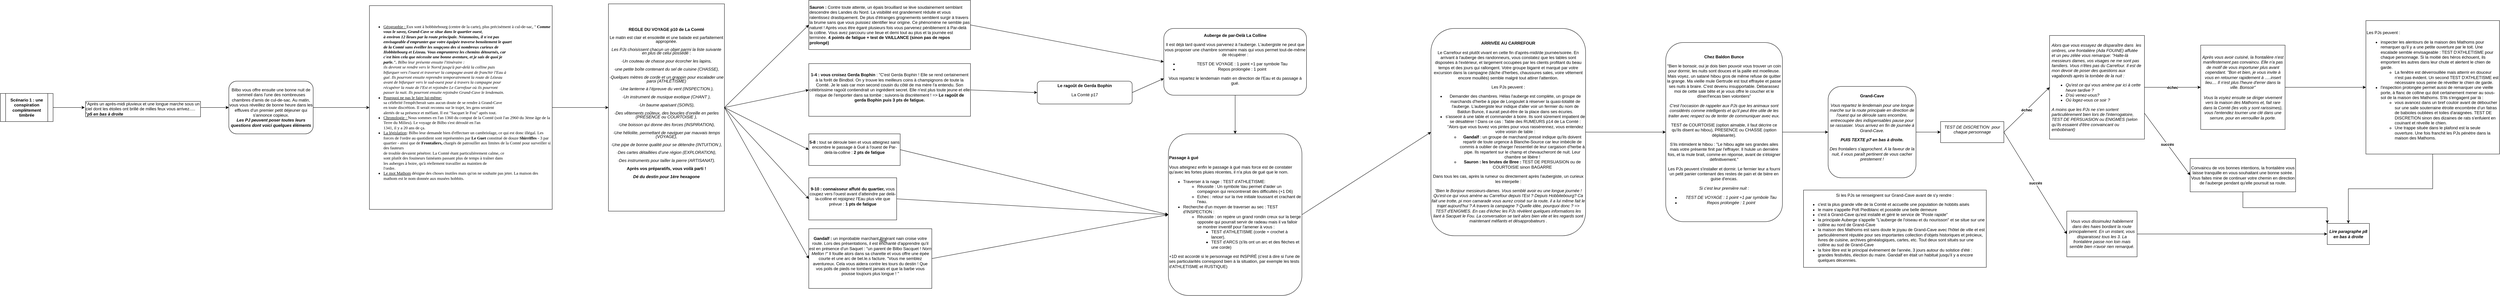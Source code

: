 <mxfile version="26.2.14">
  <diagram name="Page-1" id="XOG9hFp-4_riqcvW6nHb">
    <mxGraphModel dx="3973" dy="844" grid="1" gridSize="10" guides="1" tooltips="1" connect="1" arrows="1" fold="1" page="1" pageScale="1" pageWidth="827" pageHeight="1169" math="0" shadow="0">
      <root>
        <mxCell id="0" />
        <mxCell id="1" parent="0" />
        <mxCell id="0SDqDW_UJInsYtl1_myY-3" value="&lt;span&gt;&lt;/span&gt;&lt;div&gt;&lt;div&gt;&lt;div&gt;&quot;Après un après-midi pluvieux et une longue marche sous un ciel dont les étoiles ont brillé de milles feux vous arrivez..... &quot;&lt;strong&gt;&lt;em&gt;p5 en bas à droite&lt;/em&gt;&lt;/strong&gt;&lt;/div&gt;&lt;/div&gt;&lt;/div&gt;" style="text;whiteSpace=wrap;html=1;labelBorderColor=default;" parent="1" vertex="1">
          <mxGeometry x="-1190" y="300" width="330" height="50" as="geometry" />
        </mxCell>
        <mxCell id="0SDqDW_UJInsYtl1_myY-4" value="" style="endArrow=classic;html=1;rounded=0;entryX=0;entryY=0.5;entryDx=0;entryDy=0;exitX=1;exitY=0.5;exitDx=0;exitDy=0;" parent="1" source="0SDqDW_UJInsYtl1_myY-11" target="0SDqDW_UJInsYtl1_myY-3" edge="1">
          <mxGeometry width="50" height="50" relative="1" as="geometry">
            <mxPoint x="-1270" y="340" as="sourcePoint" />
            <mxPoint x="-1120" y="240" as="targetPoint" />
          </mxGeometry>
        </mxCell>
        <mxCell id="0SDqDW_UJInsYtl1_myY-5" value="Bilbo vous offre ensuite une bonne nuit de sommeil dans l&#39;une des nombreuses chambres d&#39;amis de cul-de-sac. Au matin, vous vous réveillez de bonne heure dans les effluves d&#39;un premier petit déjeuner qui s&#39;annonce copieux.&lt;br class=&quot;soft-break&quot;&gt;&lt;strong&gt;&lt;em&gt;Les PJ peuvent poser toutes leurs questions dont voici quelques éléments&lt;/em&gt;&lt;/strong&gt;" style="rounded=1;whiteSpace=wrap;html=1;" parent="1" vertex="1">
          <mxGeometry x="-780" y="250" width="240" height="150" as="geometry" />
        </mxCell>
        <mxCell id="0SDqDW_UJInsYtl1_myY-6" value="" style="endArrow=classic;html=1;rounded=0;exitX=1;exitY=0.5;exitDx=0;exitDy=0;entryX=0;entryY=0.5;entryDx=0;entryDy=0;" parent="1" source="0SDqDW_UJInsYtl1_myY-3" target="0SDqDW_UJInsYtl1_myY-5" edge="1">
          <mxGeometry width="50" height="50" relative="1" as="geometry">
            <mxPoint x="-860" y="290" as="sourcePoint" />
            <mxPoint x="-810" y="240" as="targetPoint" />
          </mxGeometry>
        </mxCell>
        <mxCell id="0SDqDW_UJInsYtl1_myY-8" value="&lt;div align=&quot;right&quot;&gt;&lt;font face=&quot;Verdana&quot;&gt;&lt;br&gt;&lt;/font&gt;&lt;/div&gt;&lt;div align=&quot;left&quot;&gt;&lt;font face=&quot;Verdana&quot;&gt;&lt;br&gt;&lt;/font&gt;&lt;ul&gt;&lt;li&gt;&lt;font face=&quot;Verdana&quot;&gt;&lt;u&gt;Géographie : &lt;/u&gt;Eux sont à hobbitebourg (centre de la carte), plus précisément à cul-de-sac, &quot; &lt;strong&gt;&lt;em&gt;Comme vous le savez, Grand-Cave se situe dans le quartier ouest&lt;/em&gt;&lt;/strong&gt;,&lt;strong&gt;&lt;em&gt;&lt;br&gt; à environ 12 lieues par la route principale. Néanmoins, il n&#39;est pas &lt;br&gt;envisageable d&#39;emprunter que votre équipée traverse benoîtement le quart&lt;br&gt; de la Comté sans éveiller les soupçons des si nombreux curieux de &lt;br&gt;Hobbitebourg et Lézeau. Vous emprunterez les chemins détournés, car &lt;br&gt;c&#39;est bien cela que nécessite une bonne aventure, et je sais de quoi je &lt;br&gt;parle.&quot;. &lt;/em&gt;&lt;/strong&gt;&lt;em&gt;Bilbo leur présente ensuite l&#39;itinéraire : &lt;br&gt;ils devront se rendre vers le Norrd jusqu&#39;à par-delà la colline puis &lt;br&gt;bifurquer vers l&#39;ouest et traverser la campagne avant de franchir l&#39;Eau à&lt;br&gt; gué. Ils pourront ensuite reprendre temporairement la route de Lézeau &lt;br&gt;avant de bifurquer vers le sud-ouest pour à travers la campagne pour &lt;br&gt;récupérer la route de l&#39;Est et rejoindre Le Carrefour où ils pourront &lt;br&gt;passer la nuit. Ils pourront ensuite rejoindre Grand-Cave le lendemain. &lt;/em&gt;&lt;/font&gt;&lt;/li&gt;&lt;li&gt;&lt;font face=&quot;Verdana&quot;&gt;&lt;u&gt;Pourquoi ne pas le faire lui-même:&lt;/u&gt;&lt;br&gt; sa célébrité l&#39;empêcherait sans aucun doute de se rendre à Grand-Cave &lt;br&gt;en toute discrétion. Il serait reconnu sur le trajet, les gens seraient &lt;br&gt;alertés de sa présence et méfiant. Il est &quot;Sacquet le Fou&quot; après tout.&lt;/font&gt;&lt;/li&gt;&lt;li&gt;&lt;font face=&quot;Verdana&quot;&gt;&lt;u&gt;Chronologie : &lt;/u&gt;Nous sommes en l&#39;an 1360 du comput de la Comté (soit l&#39;an 2960 du 3ème âge de la Terre du Milieu). Le voyage de Bilbo s&#39;est déroulé en l&#39;an &lt;br&gt;1341, il y a 20 ans de ça.&lt;/font&gt;&lt;/li&gt;&lt;li&gt;&lt;font face=&quot;Verdana&quot;&gt;&lt;u&gt;La législation&lt;/u&gt;: Bilbo leur demande bien d&#39;effectuer un cambriolage, ce qui est donc illégal. Les forces de l&#39;ordre au quotidient sont représentées par &lt;strong&gt;Le Guet&lt;/strong&gt; constitué de douze &lt;strong&gt;Shirriffes &lt;/strong&gt;- 3 par quartier - ainsi que de &lt;strong&gt;Frontaliers, &lt;/strong&gt;chargés de patrouiller aux limites de la Comté pour surveiller si des fauteurs &lt;br&gt;de trouble devaient pénétrer. La Comté étant particulièrement calme, ce &lt;br&gt;sont plutôt des fouineurs fainéants passant plus de temps à traîner dans&lt;br&gt; les auberges à boire, qu&#39;à réellement travailler au maintien de &lt;br&gt;l&#39;ordre.&lt;/font&gt;&lt;/li&gt;&lt;li&gt;&lt;font face=&quot;Verdana&quot;&gt;&lt;u&gt;Le mot Mathom&lt;/u&gt; désigne des choses inutiles mais qu&#39;on ne souhaite pas jeter. La maison des mathom est le nom donnée aux musées hobbits.&lt;/font&gt;&lt;/li&gt;&lt;/ul&gt;&lt;font face=&quot;Verdana&quot;&gt;&lt;br&gt;&lt;br&gt;&lt;/font&gt;&lt;/div&gt;&lt;div&gt;&lt;div align=&quot;center&quot;&gt;&lt;font face=&quot;Verdana&quot;&gt;&lt;br&gt;&lt;/font&gt;&lt;/div&gt;&lt;font face=&quot;Verdana&quot;&gt;&lt;br&gt;&lt;/font&gt;&lt;/div&gt;" style="rounded=0;whiteSpace=wrap;html=1;align=right;" parent="1" vertex="1">
          <mxGeometry x="-380" y="35" width="520" height="580" as="geometry" />
        </mxCell>
        <mxCell id="0SDqDW_UJInsYtl1_myY-9" value="" style="endArrow=classic;html=1;rounded=0;exitX=1;exitY=0.5;exitDx=0;exitDy=0;entryX=0;entryY=0.5;entryDx=0;entryDy=0;" parent="1" source="0SDqDW_UJInsYtl1_myY-5" target="0SDqDW_UJInsYtl1_myY-8" edge="1">
          <mxGeometry width="50" height="50" relative="1" as="geometry">
            <mxPoint x="-860" y="320" as="sourcePoint" />
            <mxPoint x="-810" y="270" as="targetPoint" />
          </mxGeometry>
        </mxCell>
        <mxCell id="0SDqDW_UJInsYtl1_myY-11" value="&lt;div&gt;&lt;div&gt;&lt;div&gt;&lt;strong&gt;Scénario 1 : une conspiration complètement timbrée&lt;/strong&gt;&lt;/div&gt;&lt;/div&gt;&lt;/div&gt;" style="shape=process;whiteSpace=wrap;html=1;backgroundOutline=1;" parent="1" vertex="1">
          <mxGeometry x="-1430" y="285" width="150" height="80" as="geometry" />
        </mxCell>
        <mxCell id="0SDqDW_UJInsYtl1_myY-14" value="" style="endArrow=classic;html=1;rounded=0;entryX=0;entryY=0.5;entryDx=0;entryDy=0;exitX=1;exitY=0.5;exitDx=0;exitDy=0;" parent="1" source="0SDqDW_UJInsYtl1_myY-8" target="0SDqDW_UJInsYtl1_myY-19" edge="1">
          <mxGeometry width="50" height="50" relative="1" as="geometry">
            <mxPoint x="-40" y="470" as="sourcePoint" />
            <mxPoint x="300" y="325" as="targetPoint" />
          </mxGeometry>
        </mxCell>
        <mxCell id="0SDqDW_UJInsYtl1_myY-16" value="&lt;p align=&quot;left&quot;&gt;&lt;strong&gt;Sauron : &lt;/strong&gt;Contre toute attente, un épais brouillard se lève soudainement semblant descendre des Landes du Nord. La visibilité est grandement réduite et vous ralentissez drastiquement. De plus d&#39;étranges grognements semblent surgir à travers la brume sans que vous puissiez identifier leur origine. Ce phénomène ne semble pas naturel ! Après vous être égaré plusieurs fois vous parvenez péniblement à Par-delà la colline. Vous avez parcouru une lieue et demi tout au plus et la journée est terminée. &lt;strong&gt;4 points de fatigue + test de VAILLANCE (sinon pas de repos prolongé)&lt;/strong&gt;&lt;/p&gt;" style="rounded=0;whiteSpace=wrap;html=1;align=left;" parent="1" vertex="1">
          <mxGeometry x="870" y="20" width="460" height="140" as="geometry" />
        </mxCell>
        <mxCell id="0SDqDW_UJInsYtl1_myY-18" value="&#xa;&lt;p&gt;&lt;/p&gt;&lt;p&gt;&lt;strong&gt;1-4 : vous croisez Gerda Bophin&lt;/strong&gt; : &quot;C&#39;est Gerda Bophin ! Elle se rend certainement à la forêt de Bindbol. On y trouve les meilleurs coins à champignons de toute la Comté. Je le sais car mon second cousin du côté de ma mère l&#39;a entendu. Son célébrissime ragoût contiendrait un ingrédient secret. Elle n&#39;est plus toute jeune et elle risque de l&#39;emporter dans sa tombe ; suivons-la discrètement ! =&amp;gt; &lt;strong&gt;Le ragoût de gerda Bophin puis 3 pts de fatigue. &lt;/strong&gt;&lt;/p&gt;&#xa;&#xa;" style="rounded=0;whiteSpace=wrap;html=1;" parent="1" vertex="1">
          <mxGeometry x="870" y="200" width="460" height="150" as="geometry" />
        </mxCell>
        <mxCell id="0SDqDW_UJInsYtl1_myY-19" value="&#xa;&lt;div style=&quot;line-height: 90%;&quot;&gt;&lt;br&gt;&lt;p&gt;&lt;strong&gt;REGLE DU VOYAGE p10 de La Comté&lt;/strong&gt;&lt;/p&gt;&lt;p&gt;&lt;/p&gt;&lt;p&gt;Le matin est clair et ensoleillé et une balade est parfaitement appropriée.&lt;/p&gt;&lt;p&gt;&lt;/p&gt;&lt;p&gt;&lt;i&gt;Les PJs choisissent chacun un objet parmi la liste suivante en plus de celui possédé &lt;/i&gt;:&lt;/p&gt;&lt;p&gt;·&lt;em&gt;Un couteau de chasse pour écorcher les lapins, &lt;/em&gt;&lt;/p&gt;&lt;p&gt;·&lt;em&gt;une petite boîte contenant du sel de cuisine (CHASSE),&lt;/em&gt;&lt;/p&gt;&lt;p&gt;·&lt;em&gt;Quelques mètres de corde et un grappin pour escalader une paroi (ATHLÉTISME)&lt;/em&gt;&lt;/p&gt;&lt;p&gt;·&lt;em&gt;Une lanterne à l’épreuve du vent (INSPECTION ),&lt;/em&gt;&lt;/p&gt;&lt;p&gt;·&lt;em&gt;Un instrument de musique exotique (CHANT ),&lt;/em&gt;&lt;/p&gt;&lt;p&gt;·&lt;em&gt;Un baume apaisant (SOINS),&lt;/em&gt;&lt;/p&gt;&lt;p&gt;·&lt;em&gt;Des vêtements coûteux, des boucles d’oreille en perles (PRÉSENCE ou COURTOISIE ),&lt;/em&gt;&lt;/p&gt;&lt;p&gt;·&lt;em&gt;Une boisson qui donne des forces (INSPIRATION),&lt;/em&gt;&lt;/p&gt;&lt;p&gt;·&lt;em&gt;Une héliolite, permettant de naviguer par mauvais temps (VOYAGE),&lt;/em&gt;&lt;/p&gt;&lt;p&gt;·&lt;em&gt;Une pipe de bonne qualité pour se détendre (INTUITION ),&lt;/em&gt;&lt;/p&gt;&lt;p&gt;·&lt;em&gt;Des cartes détaillées d’une région (EXPLORATION),&lt;/em&gt;&lt;/p&gt;&lt;p&gt;·&lt;em&gt;Des instruments pour tailler la pierre (ARTISANAT).&lt;/em&gt;&lt;/p&gt;&lt;p&gt;&lt;/p&gt;&lt;p&gt;&lt;strong&gt;Après vos préparatifs, vous voilà parti !&lt;/strong&gt;&lt;/p&gt;&lt;p&gt;&lt;/p&gt;&lt;p&gt;&lt;strong&gt;&lt;em&gt;Dé du destin pour 1ère hexagone&lt;/em&gt;&lt;/strong&gt;&lt;/p&gt;&lt;br&gt;&lt;br&gt;&lt;/div&gt;&#xa;&#xa;" style="rounded=0;whiteSpace=wrap;html=1;" parent="1" vertex="1">
          <mxGeometry x="300" y="30" width="330" height="590" as="geometry" />
        </mxCell>
        <mxCell id="0SDqDW_UJInsYtl1_myY-20" value="&#xa;&lt;p&gt;&lt;strong&gt;5-8 : &lt;/strong&gt;tout se déroule bien et vous atteignez sans encombre le passage à Gué à l&#39;ouest de Par-delà-la-colline : &lt;strong&gt;2 pts de fatigue&lt;/strong&gt;&lt;/p&gt;&#xa;&#xa;" style="rounded=0;whiteSpace=wrap;html=1;" parent="1" vertex="1">
          <mxGeometry x="870" y="400" width="260" height="90" as="geometry" />
        </mxCell>
        <mxCell id="0SDqDW_UJInsYtl1_myY-22" value="&#xa;&lt;p&gt;&lt;strong&gt;9-10 : connaisseur affuté du quartier, &lt;/strong&gt;vous coupez vers l&#39;ouest avant d&#39;atteindre par delà-la-colline et rejoignez l&#39;Eau plus vite que prévue : &lt;strong&gt;1 pts de fatigue&lt;/strong&gt;&lt;/p&gt;&#xa;&#xa;" style="rounded=0;whiteSpace=wrap;html=1;" parent="1" vertex="1">
          <mxGeometry x="870" y="525" width="250" height="120" as="geometry" />
        </mxCell>
        <UserObject label="&#xa;&lt;strong&gt;Gandalf : &lt;/strong&gt;un improbable marchant itinérant nain croise votre route. Lors des présentations, il est enchanté d&#39;apprendre qu&#39;il est en présence d&#39;un Saquet : &quot;un parent de Bilbo Sacquet ! &lt;em&gt;Norn Mellon !&quot; &lt;/em&gt;Il fouille alors dans sa charette et vous offre une épée courte et une arc de bel.le.s facture. &quot;Vous me semblez aventureux. Cela vous aidera contre les tours du destin ! Que vos poils de pieds ne tombent jamais et que la barbe vous pousse toujours plus longue ! &quot;&#xa;&#xa;" link="&#xa;&lt;strong&gt;Gandalf : &lt;/strong&gt;un improbable marchant itinérant nain croise votre route. Lors des présentations, il est enchanté d&#39;apprendre qu&#39;il est en présence d&#39;un Saquet : &quot;un parent de Bilbo Sacquet ! &lt;em&gt;Norn Mellon !&quot; &lt;/em&gt;Il fouille alors dans sa charette et vous offre une épée courte et une arc de bel.le.s facture. &quot;Vous me semblez aventureux. Cela vous aidera contre les tours du destin ! Que vos poils de pieds ne tombent jamais et que la barbe vous pousse toujours plus longue ! &quot;&#xa;&#xa;" id="0SDqDW_UJInsYtl1_myY-23">
          <mxCell style="rounded=0;whiteSpace=wrap;html=1;" parent="1" vertex="1">
            <mxGeometry x="870" y="670" width="350" height="170" as="geometry" />
          </mxCell>
        </UserObject>
        <mxCell id="0SDqDW_UJInsYtl1_myY-24" value="" style="endArrow=classic;html=1;rounded=0;exitX=1;exitY=0.5;exitDx=0;exitDy=0;entryX=0;entryY=0.5;entryDx=0;entryDy=0;" parent="1" source="0SDqDW_UJInsYtl1_myY-19" target="0SDqDW_UJInsYtl1_myY-23" edge="1">
          <mxGeometry width="50" height="50" relative="1" as="geometry">
            <mxPoint x="800" y="420" as="sourcePoint" />
            <mxPoint x="850" y="370" as="targetPoint" />
          </mxGeometry>
        </mxCell>
        <mxCell id="0SDqDW_UJInsYtl1_myY-25" value="" style="endArrow=classic;html=1;rounded=0;exitX=1;exitY=0.5;exitDx=0;exitDy=0;entryX=0;entryY=0.5;entryDx=0;entryDy=0;" parent="1" source="0SDqDW_UJInsYtl1_myY-19" target="0SDqDW_UJInsYtl1_myY-16" edge="1">
          <mxGeometry width="50" height="50" relative="1" as="geometry">
            <mxPoint x="800" y="420" as="sourcePoint" />
            <mxPoint x="850" y="370" as="targetPoint" />
          </mxGeometry>
        </mxCell>
        <mxCell id="0SDqDW_UJInsYtl1_myY-26" value="" style="endArrow=classic;html=1;rounded=0;exitX=1;exitY=0.5;exitDx=0;exitDy=0;entryX=0;entryY=0.5;entryDx=0;entryDy=0;" parent="1" source="0SDqDW_UJInsYtl1_myY-19" target="0SDqDW_UJInsYtl1_myY-18" edge="1">
          <mxGeometry width="50" height="50" relative="1" as="geometry">
            <mxPoint x="800" y="420" as="sourcePoint" />
            <mxPoint x="850" y="370" as="targetPoint" />
          </mxGeometry>
        </mxCell>
        <mxCell id="0SDqDW_UJInsYtl1_myY-27" value="" style="endArrow=classic;html=1;rounded=0;exitX=1;exitY=0.5;exitDx=0;exitDy=0;entryX=0;entryY=0.5;entryDx=0;entryDy=0;" parent="1" source="0SDqDW_UJInsYtl1_myY-19" target="0SDqDW_UJInsYtl1_myY-20" edge="1">
          <mxGeometry width="50" height="50" relative="1" as="geometry">
            <mxPoint x="800" y="420" as="sourcePoint" />
            <mxPoint x="850" y="370" as="targetPoint" />
          </mxGeometry>
        </mxCell>
        <mxCell id="0SDqDW_UJInsYtl1_myY-28" value="" style="endArrow=classic;html=1;rounded=0;exitX=1;exitY=0.5;exitDx=0;exitDy=0;entryX=0;entryY=0.5;entryDx=0;entryDy=0;" parent="1" source="0SDqDW_UJInsYtl1_myY-19" target="0SDqDW_UJInsYtl1_myY-22" edge="1">
          <mxGeometry width="50" height="50" relative="1" as="geometry">
            <mxPoint x="800" y="420" as="sourcePoint" />
            <mxPoint x="850" y="370" as="targetPoint" />
          </mxGeometry>
        </mxCell>
        <mxCell id="0SDqDW_UJInsYtl1_myY-29" value="&#xa;&lt;p&gt;&lt;strong&gt;Auberge de par-Delà La Colline&lt;/strong&gt;&lt;/p&gt;&lt;p&gt;Il est déjà tard quand vous parvenez à l&#39;auberge. L&#39;aubergiste ne peut que vous proposer une chambre sommaire mais qui vous permet tout-de-même de récupérer :&lt;/p&gt;&lt;ul&gt;&lt;li&gt;TEST DE VOYAGE : 1 point +1 par symbole Tau&lt;/li&gt;&lt;li&gt;Repos prolongée : 1 point&lt;/li&gt;&lt;/ul&gt;&lt;p&gt;Vous repartez le lendemain matin en direction de l&#39;Eau et du passage à gué.&lt;/p&gt;&lt;p&gt;&lt;/p&gt;&lt;p&gt;&lt;/p&gt;&#xa;&#xa;" style="rounded=1;whiteSpace=wrap;html=1;" parent="1" vertex="1">
          <mxGeometry x="1880" y="100" width="406" height="190" as="geometry" />
        </mxCell>
        <mxCell id="0SDqDW_UJInsYtl1_myY-30" value="&#xa;&lt;p&gt;&lt;strong&gt;Le ragoût de Gerda Bophin&lt;/strong&gt;&lt;/p&gt;&lt;p&gt;La Comté p17&lt;/p&gt;&#xa;&#xa;" style="rounded=1;whiteSpace=wrap;html=1;" parent="1" vertex="1">
          <mxGeometry x="1520" y="250" width="270" height="65" as="geometry" />
        </mxCell>
        <mxCell id="0SDqDW_UJInsYtl1_myY-31" value="" style="endArrow=classic;html=1;rounded=0;exitX=1;exitY=0.5;exitDx=0;exitDy=0;entryX=0;entryY=0.75;entryDx=0;entryDy=0;" parent="1" source="0SDqDW_UJInsYtl1_myY-30" target="0SDqDW_UJInsYtl1_myY-29" edge="1">
          <mxGeometry width="50" height="50" relative="1" as="geometry">
            <mxPoint x="1120" y="410" as="sourcePoint" />
            <mxPoint x="1170" y="360" as="targetPoint" />
          </mxGeometry>
        </mxCell>
        <mxCell id="0SDqDW_UJInsYtl1_myY-32" value="" style="endArrow=classic;html=1;rounded=0;exitX=1;exitY=0.5;exitDx=0;exitDy=0;entryX=0;entryY=0.5;entryDx=0;entryDy=0;" parent="1" source="0SDqDW_UJInsYtl1_myY-16" target="0SDqDW_UJInsYtl1_myY-29" edge="1">
          <mxGeometry width="50" height="50" relative="1" as="geometry">
            <mxPoint x="1120" y="410" as="sourcePoint" />
            <mxPoint x="1170" y="360" as="targetPoint" />
          </mxGeometry>
        </mxCell>
        <mxCell id="0SDqDW_UJInsYtl1_myY-33" value="" style="endArrow=classic;html=1;rounded=0;exitX=1;exitY=0.5;exitDx=0;exitDy=0;entryX=0;entryY=0.5;entryDx=0;entryDy=0;" parent="1" source="0SDqDW_UJInsYtl1_myY-18" target="0SDqDW_UJInsYtl1_myY-30" edge="1">
          <mxGeometry width="50" height="50" relative="1" as="geometry">
            <mxPoint x="1120" y="410" as="sourcePoint" />
            <mxPoint x="1170" y="360" as="targetPoint" />
          </mxGeometry>
        </mxCell>
        <mxCell id="0SDqDW_UJInsYtl1_myY-35" value="&lt;div align=&quot;left&quot;&gt;&lt;br&gt;&lt;/div&gt;&lt;p align=&quot;left&quot;&gt;&lt;strong&gt;Passage à gué&lt;/strong&gt;&lt;/p&gt;&lt;p align=&quot;left&quot;&gt;Vous atteignez enfin le passage à gué mais force est de constater qu&#39;avec les fortes pluies récentes, il n&#39;a plus de gué que le nom.&lt;/p&gt;&lt;div align=&quot;left&quot;&gt;&lt;ul&gt;&lt;li&gt;Traverser à la nage : TEST d&#39;ATHLETISME:&lt;ul&gt;&lt;li&gt;Réussite :  Un symbole \tau permet d&#39;aider un compagnon qui rencontrerait des difficultés (+1 D6)&lt;/li&gt;&lt;li&gt;Echec : retour sur la rive initiale toussant et crachant de l&#39;eau.&lt;/li&gt;&lt;/ul&gt;&lt;/li&gt;&lt;li&gt;Recherche d&#39;un moyen de traverser au sec : TEST d&#39;INSPECTION :&lt;ul&gt;&lt;li&gt;Réussite : on repère un grand rondin creux sur la berge opposée qui pourrait servir de radeau mais il va falloir se montrer inventif pour l&#39;amener à vous :&lt;ul&gt;&lt;li&gt;TEST d&#39;ATHLETISME (corde + crochet à lancer).&lt;/li&gt;&lt;li&gt;TEST d&#39;ARCS (s&#39;ils ont un arc et des flèches et une corde)&lt;/li&gt;&lt;/ul&gt;&lt;/li&gt;&lt;/ul&gt;&lt;/li&gt;&lt;/ul&gt;&lt;/div&gt;&lt;p align=&quot;left&quot;&gt;+1D est accordé si le personnage est INSPIRÉ (c&#39;est à dire si l&#39;une de ses particularités correspond bien à la situation, par exemple les tests d&#39;ATHLETISME et RUSTIQUE)&lt;/p&gt;&lt;div align=&quot;left&quot;&gt;&lt;br&gt;&lt;br&gt;&lt;/div&gt;" style="rounded=1;whiteSpace=wrap;html=1;align=left;" parent="1" vertex="1">
          <mxGeometry x="1893" y="400" width="380" height="460" as="geometry" />
        </mxCell>
        <mxCell id="0SDqDW_UJInsYtl1_myY-36" value="" style="endArrow=classic;html=1;rounded=0;entryX=0;entryY=0.5;entryDx=0;entryDy=0;exitX=1;exitY=0.5;exitDx=0;exitDy=0;" parent="1" source="0SDqDW_UJInsYtl1_myY-20" target="0SDqDW_UJInsYtl1_myY-35" edge="1">
          <mxGeometry width="50" height="50" relative="1" as="geometry">
            <mxPoint x="1160" y="480" as="sourcePoint" />
            <mxPoint x="1210" y="430" as="targetPoint" />
          </mxGeometry>
        </mxCell>
        <mxCell id="0SDqDW_UJInsYtl1_myY-37" value="" style="endArrow=classic;html=1;rounded=0;entryX=0;entryY=0.5;entryDx=0;entryDy=0;exitX=1;exitY=0.5;exitDx=0;exitDy=0;" parent="1" source="0SDqDW_UJInsYtl1_myY-22" target="0SDqDW_UJInsYtl1_myY-35" edge="1">
          <mxGeometry width="50" height="50" relative="1" as="geometry">
            <mxPoint x="1160" y="480" as="sourcePoint" />
            <mxPoint x="1210" y="430" as="targetPoint" />
          </mxGeometry>
        </mxCell>
        <mxCell id="0SDqDW_UJInsYtl1_myY-38" value="" style="endArrow=classic;html=1;rounded=0;entryX=0;entryY=0.5;entryDx=0;entryDy=0;exitX=1;exitY=0.5;exitDx=0;exitDy=0;" parent="1" source="0SDqDW_UJInsYtl1_myY-23" target="0SDqDW_UJInsYtl1_myY-35" edge="1">
          <mxGeometry width="50" height="50" relative="1" as="geometry">
            <mxPoint x="1160" y="480" as="sourcePoint" />
            <mxPoint x="1210" y="430" as="targetPoint" />
          </mxGeometry>
        </mxCell>
        <mxCell id="0SDqDW_UJInsYtl1_myY-39" value="" style="endArrow=classic;html=1;rounded=0;entryX=0.5;entryY=0;entryDx=0;entryDy=0;exitX=0.5;exitY=1;exitDx=0;exitDy=0;" parent="1" source="0SDqDW_UJInsYtl1_myY-29" target="0SDqDW_UJInsYtl1_myY-35" edge="1">
          <mxGeometry width="50" height="50" relative="1" as="geometry">
            <mxPoint x="1160" y="480" as="sourcePoint" />
            <mxPoint x="1210" y="430" as="targetPoint" />
          </mxGeometry>
        </mxCell>
        <mxCell id="k6r6zErj2AFBTDEOaumb-12" style="edgeStyle=orthogonalEdgeStyle;rounded=0;orthogonalLoop=1;jettySize=auto;html=1;exitX=1;exitY=0.5;exitDx=0;exitDy=0;" edge="1" parent="1" source="k6r6zErj2AFBTDEOaumb-1" target="k6r6zErj2AFBTDEOaumb-10">
          <mxGeometry relative="1" as="geometry" />
        </mxCell>
        <mxCell id="k6r6zErj2AFBTDEOaumb-1" value="&lt;br&gt;&lt;p&gt;&lt;strong&gt;ARRIVÉE AU CARREFOUR&lt;/strong&gt;&lt;/p&gt;&lt;p&gt;&lt;strong&gt; &lt;/strong&gt;Le Carrefour est plutôt vivant en cette fin d&#39;après-midi/de journée/soirée. En arrivant à l&#39;auberge des randonneurs, vous constatez que les tables sont disposées à l&#39;extérieur, et largement occupées par les clients profitant du beau temps et des jours qui rallongent. Votre groupe bigarré et marqué par votre excursion dans la campagne (tâche d&#39;herbes, chaussures sales, voire vêtement encore mouillés) semble malgré tout attirer l&#39;attention.&lt;/p&gt;&lt;p&gt;Les PJs peuvent :&lt;/p&gt;&lt;ul&gt;&lt;li&gt;Demander des chambres. Hélas l&#39;auberge est complète, un groupe de marchands d&#39;herbe à pipe de Longoulet à réserver la quasi-totalité de l&#39;auberge. L&#39;aubergiste leur indique d&#39;aller voir un fermier du nom de Baldun Bunce, il aurait peut-être de la place dans ses écuries.&lt;/li&gt;&lt;li&gt;s&#39;asseoir à une table et commander à boire. Ils sont sûrement impatient de se désaltérer ! Dans ce cas : Table des RUMEURS p14 de La Comté : &quot;Alors que vous buvez vos pintes pour vous rassérennez, vous entendez votre voisin de table :&lt;ul&gt;&lt;li&gt;&lt;strong&gt;Gandalf &lt;/strong&gt;: un groupe de marchand pressé indique qu&#39;ils doivent repartir de toute urgence à Blanche-Source car leur imbécile de commis à oublier de charger l&#39;essentiel de leur cargaison d&#39;herbe à pipe. Ils repartent sur le champ et chevaucheront de nuit. Leur chambre se libère !&lt;/li&gt;&lt;li&gt;&lt;strong&gt;Sauron : les brutes de Bree : &lt;/strong&gt;TEST DE PERSUASION ou de COURTOISIE sinon BAGARRE&lt;/li&gt;&lt;/ul&gt;&lt;/li&gt;&lt;/ul&gt;&lt;p&gt;&lt;/p&gt;&lt;p&gt;Dans tous les cas, après la rumeur ou directement après l&#39;aubergiste, un curieux les interpelle :&lt;/p&gt;&lt;p&gt;&lt;i&gt;&quot;Bien le Bonjour messieurs-dames. Vous semblé avoir eu une longue journée ! Qu&#39;est-ce qui vous amène au Carrefour depuis l&#39;Est ? Depuis Hobbitebourg? Ca fait une trotte, pi mon camarade vous aurez croisé sur la route, il a lui même fait le trajet aujourd&#39;hui ? A travers la campagne ? Quelle idée, pourquoi donc ? =&amp;gt; TEST d&#39;ENIGMES. En cas d&#39;échec les PJs révèlent quelques informations les liant à Sacquet le Fou. La conversation se tarit alors bien vite et les regards sont maintenant méfiants et désapprobateurs .&lt;/i&gt;&lt;/p&gt;&lt;div&gt;&lt;br&gt;&lt;/div&gt;" style="rounded=1;whiteSpace=wrap;html=1;" vertex="1" parent="1">
          <mxGeometry x="2640" y="100" width="440" height="590" as="geometry" />
        </mxCell>
        <mxCell id="k6r6zErj2AFBTDEOaumb-2" value="" style="endArrow=classic;html=1;rounded=0;exitX=1;exitY=0.5;exitDx=0;exitDy=0;entryX=0;entryY=0.5;entryDx=0;entryDy=0;" edge="1" parent="1" source="0SDqDW_UJInsYtl1_myY-35" target="k6r6zErj2AFBTDEOaumb-1">
          <mxGeometry width="50" height="50" relative="1" as="geometry">
            <mxPoint x="2370" y="570" as="sourcePoint" />
            <mxPoint x="2420" y="520" as="targetPoint" />
          </mxGeometry>
        </mxCell>
        <mxCell id="k6r6zErj2AFBTDEOaumb-8" value="Text" style="text;html=1;align=center;verticalAlign=middle;whiteSpace=wrap;rounded=0;" vertex="1" parent="1">
          <mxGeometry x="1050" y="690" width="60" height="30" as="geometry" />
        </mxCell>
        <mxCell id="k6r6zErj2AFBTDEOaumb-14" style="edgeStyle=orthogonalEdgeStyle;rounded=0;orthogonalLoop=1;jettySize=auto;html=1;exitX=1;exitY=0.5;exitDx=0;exitDy=0;entryX=0;entryY=0.5;entryDx=0;entryDy=0;" edge="1" parent="1" source="k6r6zErj2AFBTDEOaumb-10" target="k6r6zErj2AFBTDEOaumb-13">
          <mxGeometry relative="1" as="geometry" />
        </mxCell>
        <mxCell id="k6r6zErj2AFBTDEOaumb-10" value="&#xa;&lt;p&gt;&lt;strong&gt;Chez Baldon Bunce&lt;/strong&gt;&lt;/p&gt;&lt;p&gt;&quot;Bien le bonsoir, oui je dois bien pouvoir vous trouver un coin pour dormir, les nuits sont douces et la paille est moelleuse. Mais voyez, un satané hibou gros de même refuse de quitter la grange. Ma vieille mule Gertrude est tout effrayée et passe ses nuits à braire. C&#39;est devenu insupportable. Débarassez moi de cette sale bête et je vous offre le coucher et le dîner/l&#39;encas bien volontiers&quot;&lt;/p&gt;&lt;p&gt;&lt;/p&gt;&lt;p&gt;&lt;em&gt;C&#39;est l&#39;occasion de rappeler aux PJs que les animaux sont considérés comme intelligents et qu&#39;il peut être utile de les traiter avec respect ou de tenter de communiquer avec eux.&lt;/em&gt;&lt;/p&gt;&lt;p&gt;&lt;/p&gt;&lt;p&gt;TEST de COURTOISIE (option aimable, il faut décrire ce qu&#39;ils disent au hibou), PRESENCE ou CHASSE (option déplaisante).&lt;/p&gt;&lt;p&gt;&lt;/p&gt;&lt;p&gt;S&#39;ils intimident le hibou : &quot;Le hibou agite ses grandes ailes mais votre présente finit par l&#39;effrayer. Il hulule un dernière fois, et la mule brait, comme en réponse, avant de s&#39;éloigner définitivement.&quot;&lt;/p&gt;&lt;p&gt;&lt;/p&gt;&lt;p&gt;Les PJs peuvent s&#39;installer et dormir. Le fermier leur a fourni un petit panier contenant des restes de pain et de bière en guise d&#39;encas.&lt;/p&gt;&lt;p&gt;&lt;/p&gt;&lt;p&gt;&lt;em&gt;Si c&#39;est leur première nuit :&lt;/em&gt;&lt;/p&gt;&lt;ul&gt;&lt;li&gt;&lt;em&gt;TEST DE VOYAGE  : 1 point +1 par symbole Tau&lt;/em&gt;&lt;/li&gt;&lt;li&gt;&lt;em&gt;Repos prolongée : 1 point&lt;/em&gt;&lt;/li&gt;&lt;/ul&gt;&lt;p&gt;&lt;/p&gt;&#xa;&#xa;" style="rounded=1;whiteSpace=wrap;html=1;" vertex="1" parent="1">
          <mxGeometry x="3308" y="140" width="332" height="510" as="geometry" />
        </mxCell>
        <mxCell id="k6r6zErj2AFBTDEOaumb-17" style="edgeStyle=orthogonalEdgeStyle;rounded=0;orthogonalLoop=1;jettySize=auto;html=1;exitX=1;exitY=0.5;exitDx=0;exitDy=0;entryX=0;entryY=0.5;entryDx=0;entryDy=0;" edge="1" parent="1" source="k6r6zErj2AFBTDEOaumb-13" target="k6r6zErj2AFBTDEOaumb-16">
          <mxGeometry relative="1" as="geometry" />
        </mxCell>
        <mxCell id="k6r6zErj2AFBTDEOaumb-13" value="&lt;br&gt;&lt;p&gt;&lt;strong&gt;Grand-Cave&lt;/strong&gt;&lt;/p&gt;&lt;p&gt;&lt;i&gt;Vous repartez le lendemain pour une longue marche sur la route principale en direction de l&#39;ouest qui se déroule sans encombre, entrecoupée des indispensables pause pour se rassasier. Vous arrivez en fin de journée à Grand-Cave.&lt;/i&gt;&lt;/p&gt;&lt;p&gt;&lt;i&gt;&lt;b&gt;PUIS TEXTE p7 en bas à droite.&lt;/b&gt;&lt;/i&gt;&lt;/p&gt;&lt;p&gt;&lt;i&gt;Des frontaliers s&#39;approchent. A la faveur de la nuit, il vous paraît pertinent de vous cacher prestement !&lt;/i&gt;&lt;/p&gt;&lt;p align=&quot;left&quot;&gt;&lt;br&gt;&lt;/p&gt;&lt;div&gt;&lt;br&gt;&lt;/div&gt;" style="rounded=1;whiteSpace=wrap;html=1;" vertex="1" parent="1">
          <mxGeometry x="3770" y="265" width="250" height="260" as="geometry" />
        </mxCell>
        <mxCell id="k6r6zErj2AFBTDEOaumb-16" value="&lt;div align=&quot;center&quot;&gt;&lt;br&gt;&lt;/div&gt;&lt;p align=&quot;center&quot;&gt;&lt;i&gt;TEST DE DISCRETION&amp;nbsp; pour chaque personnage&lt;/i&gt;&lt;/p&gt;&lt;div align=&quot;center&quot;&gt;&lt;br&gt;&lt;br&gt;&lt;/div&gt;" style="rounded=0;whiteSpace=wrap;html=1;align=center;" vertex="1" parent="1">
          <mxGeometry x="4090" y="365" width="180" height="60" as="geometry" />
        </mxCell>
        <mxCell id="k6r6zErj2AFBTDEOaumb-18" value="" style="endArrow=classic;html=1;rounded=0;exitX=1;exitY=0.5;exitDx=0;exitDy=0;entryX=0;entryY=0.5;entryDx=0;entryDy=0;" edge="1" parent="1" source="k6r6zErj2AFBTDEOaumb-16" target="k6r6zErj2AFBTDEOaumb-20">
          <mxGeometry relative="1" as="geometry">
            <mxPoint x="3750" y="500" as="sourcePoint" />
            <mxPoint x="4450" y="290" as="targetPoint" />
          </mxGeometry>
        </mxCell>
        <mxCell id="k6r6zErj2AFBTDEOaumb-19" value="&lt;b&gt;&lt;i&gt;échec&lt;/i&gt;&lt;/b&gt;" style="edgeLabel;resizable=0;html=1;;align=center;verticalAlign=middle;" connectable="0" vertex="1" parent="k6r6zErj2AFBTDEOaumb-18">
          <mxGeometry relative="1" as="geometry" />
        </mxCell>
        <mxCell id="k6r6zErj2AFBTDEOaumb-20" value="&lt;div align=&quot;left&quot;&gt;&lt;i&gt;Alors que vous essayez de disparaître dans&amp;nbsp; les ombres, une frontalière (Ada FOUINE) affutée et un peu zélée vous remarque: &quot;Halte-là messieurs dames, vos visages ne me sont pas familiers. Vous n&#39;êtes pas du Carrefour. Il est de mon devoir de poser des questions aux vagabonds après la tombée de la nuit :&lt;/i&gt;&lt;/div&gt;&lt;div align=&quot;left&quot;&gt;&lt;ul&gt;&lt;li&gt;&lt;i&gt;Qu&#39;est ce qui vous amène par ici à cette heure tardive ?&lt;/i&gt;&lt;/li&gt;&lt;li&gt;&lt;i&gt;D&#39;où venez-vous?&lt;/i&gt;&lt;/li&gt;&lt;li&gt;&lt;i&gt;Où logez-vous ce soir ?&lt;br&gt;&lt;/i&gt;&lt;/li&gt;&lt;/ul&gt;&lt;div&gt;&lt;i&gt;A moins que les PJs ne s&#39;en sortent particulièrement bien lors de l&#39;interrogatoire,&lt;/i&gt;&lt;/div&gt;&lt;div&gt;&lt;i&gt;TEST DE PERSUASION ou ENIGMES (selon qu&#39;ils essaient d&#39;être convaincant ou embobinant)&lt;/i&gt;&lt;/div&gt;&lt;/div&gt;" style="rounded=0;whiteSpace=wrap;html=1;spacingLeft=5;spacingRight=5;" vertex="1" parent="1">
          <mxGeometry x="4400" y="120" width="270" height="295" as="geometry" />
        </mxCell>
        <mxCell id="k6r6zErj2AFBTDEOaumb-21" value="" style="endArrow=classic;html=1;rounded=0;exitX=1;exitY=0.5;exitDx=0;exitDy=0;entryX=0;entryY=0.5;entryDx=0;entryDy=0;" edge="1" parent="1" source="k6r6zErj2AFBTDEOaumb-20" target="k6r6zErj2AFBTDEOaumb-24">
          <mxGeometry relative="1" as="geometry">
            <mxPoint x="4500" y="615" as="sourcePoint" />
            <mxPoint x="4760" y="330" as="targetPoint" />
          </mxGeometry>
        </mxCell>
        <mxCell id="k6r6zErj2AFBTDEOaumb-22" value="&lt;b&gt;&lt;i&gt;échec&lt;/i&gt;&lt;/b&gt;" style="edgeLabel;resizable=0;html=1;;align=center;verticalAlign=middle;" connectable="0" vertex="1" parent="k6r6zErj2AFBTDEOaumb-21">
          <mxGeometry relative="1" as="geometry" />
        </mxCell>
        <mxCell id="k6r6zErj2AFBTDEOaumb-40" style="edgeStyle=orthogonalEdgeStyle;rounded=0;orthogonalLoop=1;jettySize=auto;html=1;exitX=1;exitY=0.5;exitDx=0;exitDy=0;entryX=0;entryY=0.5;entryDx=0;entryDy=0;" edge="1" parent="1" source="k6r6zErj2AFBTDEOaumb-24" target="k6r6zErj2AFBTDEOaumb-38">
          <mxGeometry relative="1" as="geometry" />
        </mxCell>
        <mxCell id="k6r6zErj2AFBTDEOaumb-24" value="&lt;div&gt;&lt;i&gt;Après vous avoir cuisiné, la frontalière n&#39;est manifestement pas convaincu. Elle n&#39;a pas de motif de vous importuner plus avant cependant. &quot;Bon et bien, je vous invite à vous en retourner rapidement à .....insert lieu.... Il n&#39;est plus l&#39;heure d&#39;errer dans la ville. Bonsoir&quot;&lt;/i&gt;&lt;/div&gt;&lt;div&gt;&lt;i&gt;&lt;br&gt;&lt;/i&gt;&lt;/div&gt;&lt;div&gt;&lt;i&gt;Vous la voyiez ensuite se diriger vivement vers la maison des Mathoms et, fait rare dans la Comté (les vols y sont rarissimes), vous l&#39;entendez tourner une clé dans une serrure, pour en verrouiller la porte. &lt;/i&gt;&lt;/div&gt;" style="whiteSpace=wrap;html=1;aspect=fixed;" vertex="1" parent="1">
          <mxGeometry x="4830" y="147.5" width="240" height="240" as="geometry" />
        </mxCell>
        <mxCell id="k6r6zErj2AFBTDEOaumb-26" value="&lt;div&gt;Si les PJs se renseignent sur Grand-Cave avant de s&#39;y rendre :&lt;/div&gt;&lt;div align=&quot;left&quot;&gt;&lt;ul&gt;&lt;li&gt;c&#39;est la plus grande ville de la Comté et accueille une population de hobbits aisés&lt;/li&gt;&lt;li&gt;le maire s&#39;appelle Pott Piedblanc et possède une belle demeure&lt;/li&gt;&lt;li&gt;c&#39;est à Grand-Cave qu&#39;est installé et géré le service de &quot;Poste rapide&quot;&lt;/li&gt;&lt;li&gt;la principale Auberge s&#39;appelle &quot;L&#39;auberge de l&#39;oiseau et du nourisson&quot; et se situe sur une colline au nord de Grand-Cave&lt;/li&gt;&lt;li&gt;la maison des Mathoms est sans doute le joyau de Grand-Cave avec l&#39;hôtel de ville et est particulièrement réputée pour ses importantes collection d&#39;objets historiques et précieux, livres de cuisine, archives généalogiques, cartes, etc. Tout deux sont situés sur une colline au sud de Grand-Cave&lt;/li&gt;&lt;li&gt;la foire libre est le principal évènement de l&#39;année, 3 jours autour du solstice d&#39;été : grandes festivités, élection du maire. Gandalf en était un habitué jusqu&#39;il y a encore quelques décennies. &lt;br&gt;&lt;/li&gt;&lt;/ul&gt;&lt;/div&gt;" style="rounded=0;whiteSpace=wrap;html=1;spacingTop=5;" vertex="1" parent="1">
          <mxGeometry x="3700" y="560" width="520" height="220" as="geometry" />
        </mxCell>
        <mxCell id="k6r6zErj2AFBTDEOaumb-29" value="" style="endArrow=classic;html=1;rounded=0;exitX=1;exitY=0.5;exitDx=0;exitDy=0;entryX=0;entryY=0.5;entryDx=0;entryDy=0;" edge="1" parent="1" source="k6r6zErj2AFBTDEOaumb-16" target="k6r6zErj2AFBTDEOaumb-34">
          <mxGeometry relative="1" as="geometry">
            <mxPoint x="4300" y="650" as="sourcePoint" />
            <mxPoint x="4430" y="523" as="targetPoint" />
          </mxGeometry>
        </mxCell>
        <mxCell id="k6r6zErj2AFBTDEOaumb-30" value="&lt;b&gt;&lt;i&gt;succès&lt;/i&gt;&lt;/b&gt;" style="edgeLabel;resizable=0;html=1;;align=center;verticalAlign=middle;" connectable="0" vertex="1" parent="k6r6zErj2AFBTDEOaumb-29">
          <mxGeometry relative="1" as="geometry" />
        </mxCell>
        <mxCell id="k6r6zErj2AFBTDEOaumb-42" style="edgeStyle=orthogonalEdgeStyle;rounded=0;orthogonalLoop=1;jettySize=auto;html=1;exitX=1;exitY=0.5;exitDx=0;exitDy=0;entryX=0;entryY=0.5;entryDx=0;entryDy=0;" edge="1" parent="1" source="k6r6zErj2AFBTDEOaumb-34" target="k6r6zErj2AFBTDEOaumb-41">
          <mxGeometry relative="1" as="geometry" />
        </mxCell>
        <mxCell id="k6r6zErj2AFBTDEOaumb-34" value="&lt;i&gt;Vous vous dissimulez habilement dans des haies bordant la route principalement. En un instant, vous disparaissez tous les 3. La frontalière passe non loin mais semble bien n&#39;avoir rien remarqué.&lt;/i&gt;" style="rounded=0;whiteSpace=wrap;html=1;" vertex="1" parent="1">
          <mxGeometry x="4449" y="620" width="200" height="130" as="geometry" />
        </mxCell>
        <mxCell id="k6r6zErj2AFBTDEOaumb-35" value="" style="endArrow=classic;html=1;rounded=0;exitX=1;exitY=0.75;exitDx=0;exitDy=0;entryX=0;entryY=0.5;entryDx=0;entryDy=0;" edge="1" parent="1" source="k6r6zErj2AFBTDEOaumb-20" target="k6r6zErj2AFBTDEOaumb-37">
          <mxGeometry relative="1" as="geometry">
            <mxPoint x="4670" y="380" as="sourcePoint" />
            <mxPoint x="4830" y="508" as="targetPoint" />
          </mxGeometry>
        </mxCell>
        <mxCell id="k6r6zErj2AFBTDEOaumb-36" value="&lt;b&gt;&lt;i&gt;succès&lt;/i&gt;&lt;/b&gt;" style="edgeLabel;resizable=0;html=1;;align=center;verticalAlign=middle;" connectable="0" vertex="1" parent="k6r6zErj2AFBTDEOaumb-35">
          <mxGeometry relative="1" as="geometry" />
        </mxCell>
        <mxCell id="k6r6zErj2AFBTDEOaumb-43" style="edgeStyle=orthogonalEdgeStyle;rounded=0;orthogonalLoop=1;jettySize=auto;html=1;exitX=0.5;exitY=1;exitDx=0;exitDy=0;entryX=0;entryY=0;entryDx=0;entryDy=0;" edge="1" parent="1" source="k6r6zErj2AFBTDEOaumb-37" target="k6r6zErj2AFBTDEOaumb-41">
          <mxGeometry relative="1" as="geometry" />
        </mxCell>
        <mxCell id="k6r6zErj2AFBTDEOaumb-37" value="Convaincu de vos bonnes intentions, la frontalière vous laisse tranquille en vous souhaitant une bonne soirée. Vous faites mine de continuer votre chemin en direction de l&#39;auberge pendant qu&#39;elle poursuit sa route. " style="rounded=0;whiteSpace=wrap;html=1;" vertex="1" parent="1">
          <mxGeometry x="4800" y="470" width="300" height="95" as="geometry" />
        </mxCell>
        <mxCell id="k6r6zErj2AFBTDEOaumb-44" style="edgeStyle=orthogonalEdgeStyle;rounded=0;orthogonalLoop=1;jettySize=auto;html=1;exitX=0.5;exitY=1;exitDx=0;exitDy=0;entryX=0.5;entryY=0;entryDx=0;entryDy=0;" edge="1" parent="1" source="k6r6zErj2AFBTDEOaumb-38" target="k6r6zErj2AFBTDEOaumb-41">
          <mxGeometry relative="1" as="geometry" />
        </mxCell>
        <mxCell id="k6r6zErj2AFBTDEOaumb-38" value="&lt;div align=&quot;left&quot;&gt;Les PJs peuvent :&lt;/div&gt;&lt;div align=&quot;left&quot;&gt;&lt;ul&gt;&lt;li&gt;inspecter les alentours de la maison des Mathoms pour remarquer qu&#39;il y a une petite ouverture par le toit. Une escalade semble envisageable : TEST D&#39;ATHLETISME pour chaque personnage. Si la moitié des héros échouent, ils emportent les autres dans leur chute et alertent le chien de garde.&lt;/li&gt;&lt;ul&gt;&lt;li&gt;La fenêtre est déverrouillée mais atterrir en douceur n&#39;est pas évident. Un second TEST D&#39;ATHLETISME est nécessaire sous peine de réveiller le chien de garde. &lt;br&gt;&lt;/li&gt;&lt;/ul&gt;&lt;li&gt;l&#39;inspection prolongée permet aussi de remarquer une vieille porte, à flanc de colline qui doit certainement mener au sous-sol de la maison des Mathoms. S&#39;ils s&#39;engagent par là :&lt;/li&gt;&lt;ul&gt;&lt;li&gt;vous avancez dans un bref couloir avant de déboucher sur une salle souterraine étroite encombrée d&#39;un fatras de babioles oubliées et toiles d&#39;araignées. TEST DE DISCRETION sinon des dizaines de rats s&#39;enfuient en couinant et réveille le chien.&lt;/li&gt;&lt;li&gt;Une trappe située dans le plafond est la seule ouverture. Une fois franchit les PJs pénètre dans la maison des Mathoms.&lt;/li&gt;&lt;/ul&gt;&lt;/ul&gt;&lt;/div&gt;" style="whiteSpace=wrap;html=1;aspect=fixed;align=left;" vertex="1" parent="1">
          <mxGeometry x="5300" y="77.5" width="380" height="380" as="geometry" />
        </mxCell>
        <mxCell id="k6r6zErj2AFBTDEOaumb-41" value="&lt;i&gt;&lt;b&gt;Lire paragraphe p8 en bas à droite&lt;/b&gt;&lt;/i&gt;" style="rounded=0;whiteSpace=wrap;html=1;" vertex="1" parent="1">
          <mxGeometry x="5190" y="655" width="120" height="60" as="geometry" />
        </mxCell>
      </root>
    </mxGraphModel>
  </diagram>
</mxfile>
